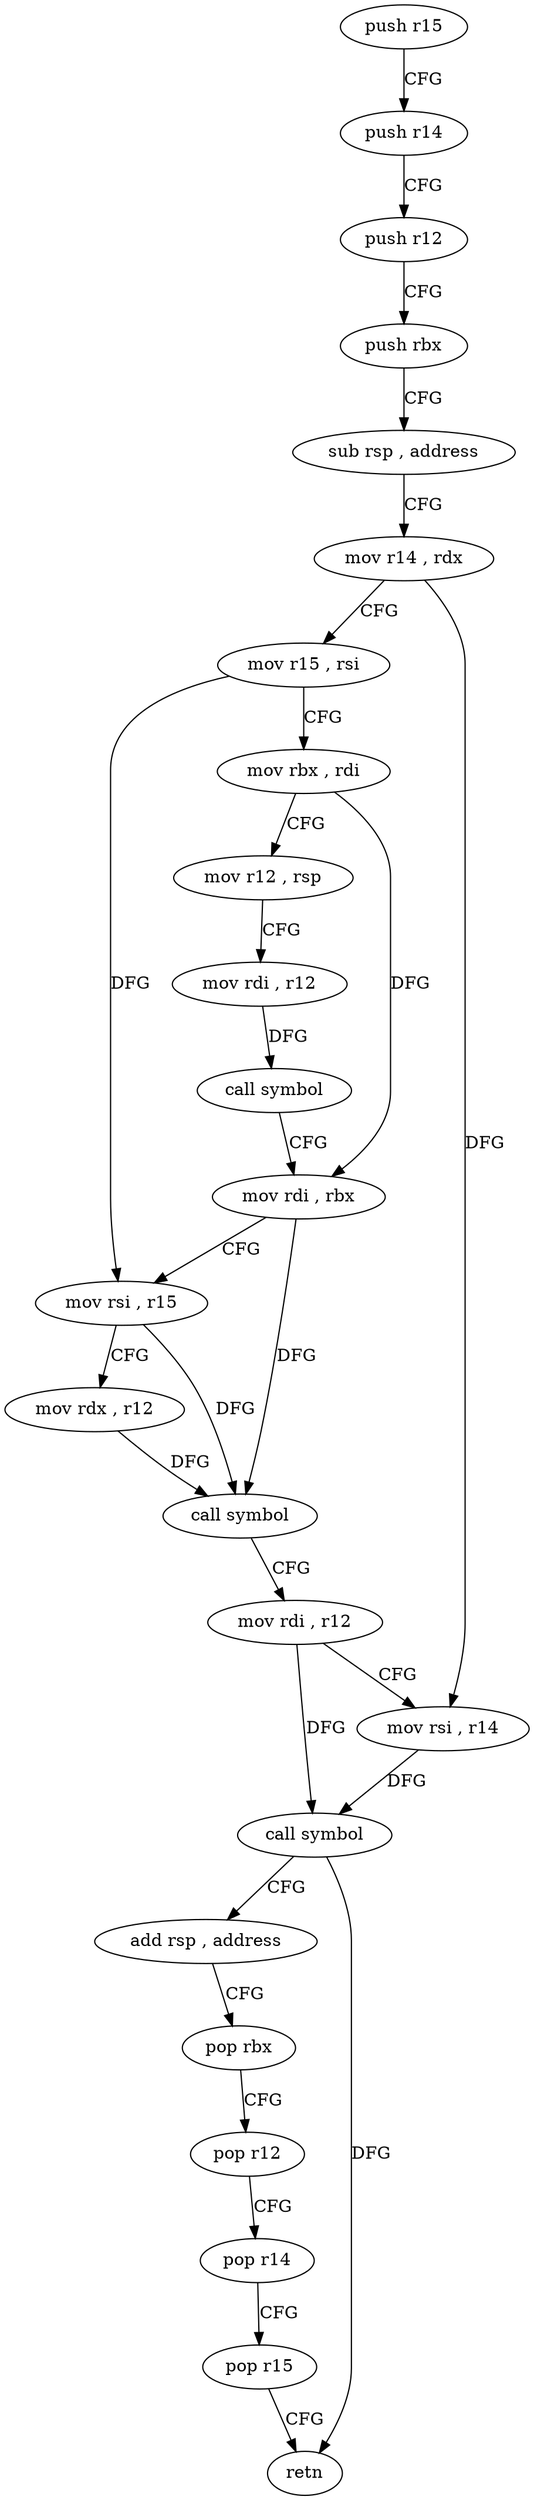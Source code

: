 digraph "func" {
"4247552" [label = "push r15" ]
"4247554" [label = "push r14" ]
"4247556" [label = "push r12" ]
"4247558" [label = "push rbx" ]
"4247559" [label = "sub rsp , address" ]
"4247566" [label = "mov r14 , rdx" ]
"4247569" [label = "mov r15 , rsi" ]
"4247572" [label = "mov rbx , rdi" ]
"4247575" [label = "mov r12 , rsp" ]
"4247578" [label = "mov rdi , r12" ]
"4247581" [label = "call symbol" ]
"4247586" [label = "mov rdi , rbx" ]
"4247589" [label = "mov rsi , r15" ]
"4247592" [label = "mov rdx , r12" ]
"4247595" [label = "call symbol" ]
"4247600" [label = "mov rdi , r12" ]
"4247603" [label = "mov rsi , r14" ]
"4247606" [label = "call symbol" ]
"4247611" [label = "add rsp , address" ]
"4247618" [label = "pop rbx" ]
"4247619" [label = "pop r12" ]
"4247621" [label = "pop r14" ]
"4247623" [label = "pop r15" ]
"4247625" [label = "retn" ]
"4247552" -> "4247554" [ label = "CFG" ]
"4247554" -> "4247556" [ label = "CFG" ]
"4247556" -> "4247558" [ label = "CFG" ]
"4247558" -> "4247559" [ label = "CFG" ]
"4247559" -> "4247566" [ label = "CFG" ]
"4247566" -> "4247569" [ label = "CFG" ]
"4247566" -> "4247603" [ label = "DFG" ]
"4247569" -> "4247572" [ label = "CFG" ]
"4247569" -> "4247589" [ label = "DFG" ]
"4247572" -> "4247575" [ label = "CFG" ]
"4247572" -> "4247586" [ label = "DFG" ]
"4247575" -> "4247578" [ label = "CFG" ]
"4247578" -> "4247581" [ label = "DFG" ]
"4247581" -> "4247586" [ label = "CFG" ]
"4247586" -> "4247589" [ label = "CFG" ]
"4247586" -> "4247595" [ label = "DFG" ]
"4247589" -> "4247592" [ label = "CFG" ]
"4247589" -> "4247595" [ label = "DFG" ]
"4247592" -> "4247595" [ label = "DFG" ]
"4247595" -> "4247600" [ label = "CFG" ]
"4247600" -> "4247603" [ label = "CFG" ]
"4247600" -> "4247606" [ label = "DFG" ]
"4247603" -> "4247606" [ label = "DFG" ]
"4247606" -> "4247611" [ label = "CFG" ]
"4247606" -> "4247625" [ label = "DFG" ]
"4247611" -> "4247618" [ label = "CFG" ]
"4247618" -> "4247619" [ label = "CFG" ]
"4247619" -> "4247621" [ label = "CFG" ]
"4247621" -> "4247623" [ label = "CFG" ]
"4247623" -> "4247625" [ label = "CFG" ]
}
